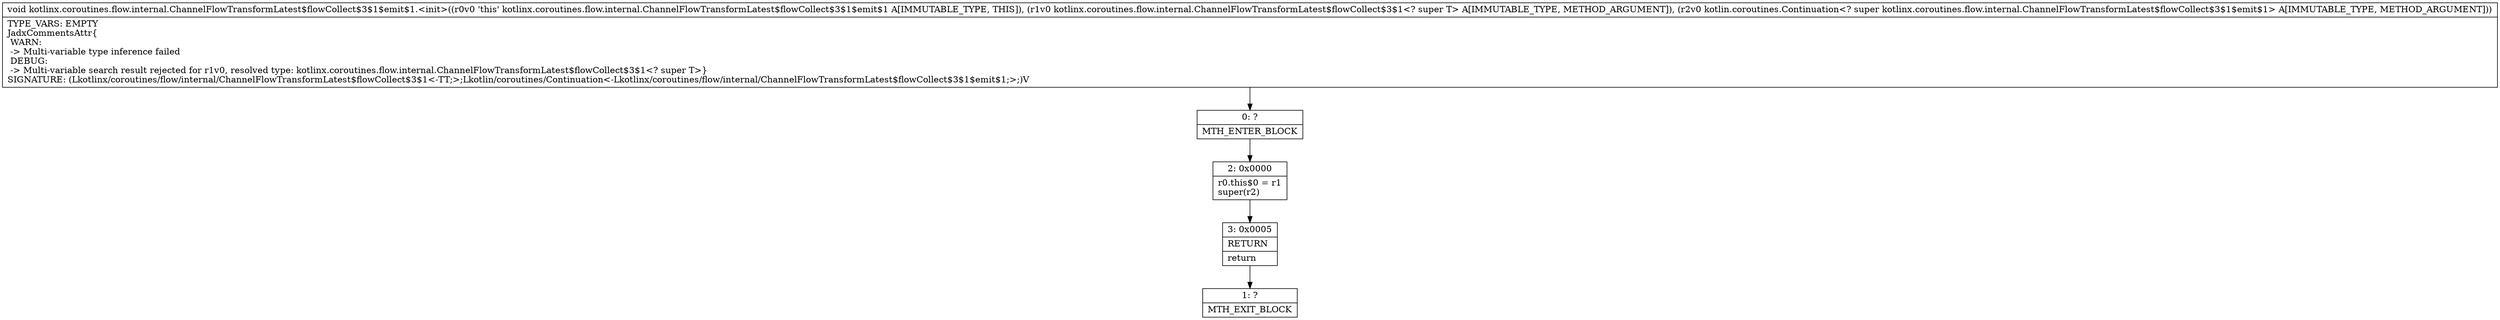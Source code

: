 digraph "CFG forkotlinx.coroutines.flow.internal.ChannelFlowTransformLatest$flowCollect$3$1$emit$1.\<init\>(Lkotlinx\/coroutines\/flow\/internal\/ChannelFlowTransformLatest$flowCollect$3$1;Lkotlin\/coroutines\/Continuation;)V" {
Node_0 [shape=record,label="{0\:\ ?|MTH_ENTER_BLOCK\l}"];
Node_2 [shape=record,label="{2\:\ 0x0000|r0.this$0 = r1\lsuper(r2)\l}"];
Node_3 [shape=record,label="{3\:\ 0x0005|RETURN\l|return\l}"];
Node_1 [shape=record,label="{1\:\ ?|MTH_EXIT_BLOCK\l}"];
MethodNode[shape=record,label="{void kotlinx.coroutines.flow.internal.ChannelFlowTransformLatest$flowCollect$3$1$emit$1.\<init\>((r0v0 'this' kotlinx.coroutines.flow.internal.ChannelFlowTransformLatest$flowCollect$3$1$emit$1 A[IMMUTABLE_TYPE, THIS]), (r1v0 kotlinx.coroutines.flow.internal.ChannelFlowTransformLatest$flowCollect$3$1\<? super T\> A[IMMUTABLE_TYPE, METHOD_ARGUMENT]), (r2v0 kotlin.coroutines.Continuation\<? super kotlinx.coroutines.flow.internal.ChannelFlowTransformLatest$flowCollect$3$1$emit$1\> A[IMMUTABLE_TYPE, METHOD_ARGUMENT]))  | TYPE_VARS: EMPTY\lJadxCommentsAttr\{\l WARN: \l \-\> Multi\-variable type inference failed\l DEBUG: \l \-\> Multi\-variable search result rejected for r1v0, resolved type: kotlinx.coroutines.flow.internal.ChannelFlowTransformLatest$flowCollect$3$1\<? super T\>\}\lSIGNATURE: (Lkotlinx\/coroutines\/flow\/internal\/ChannelFlowTransformLatest$flowCollect$3$1\<\-TT;\>;Lkotlin\/coroutines\/Continuation\<\-Lkotlinx\/coroutines\/flow\/internal\/ChannelFlowTransformLatest$flowCollect$3$1$emit$1;\>;)V\l}"];
MethodNode -> Node_0;Node_0 -> Node_2;
Node_2 -> Node_3;
Node_3 -> Node_1;
}

